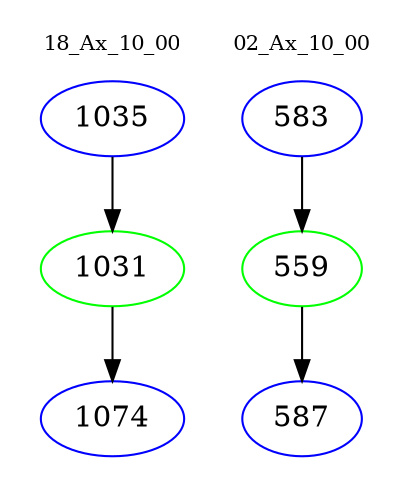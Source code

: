 digraph{
subgraph cluster_0 {
color = white
label = "18_Ax_10_00";
fontsize=10;
T0_1035 [label="1035", color="blue"]
T0_1035 -> T0_1031 [color="black"]
T0_1031 [label="1031", color="green"]
T0_1031 -> T0_1074 [color="black"]
T0_1074 [label="1074", color="blue"]
}
subgraph cluster_1 {
color = white
label = "02_Ax_10_00";
fontsize=10;
T1_583 [label="583", color="blue"]
T1_583 -> T1_559 [color="black"]
T1_559 [label="559", color="green"]
T1_559 -> T1_587 [color="black"]
T1_587 [label="587", color="blue"]
}
}
